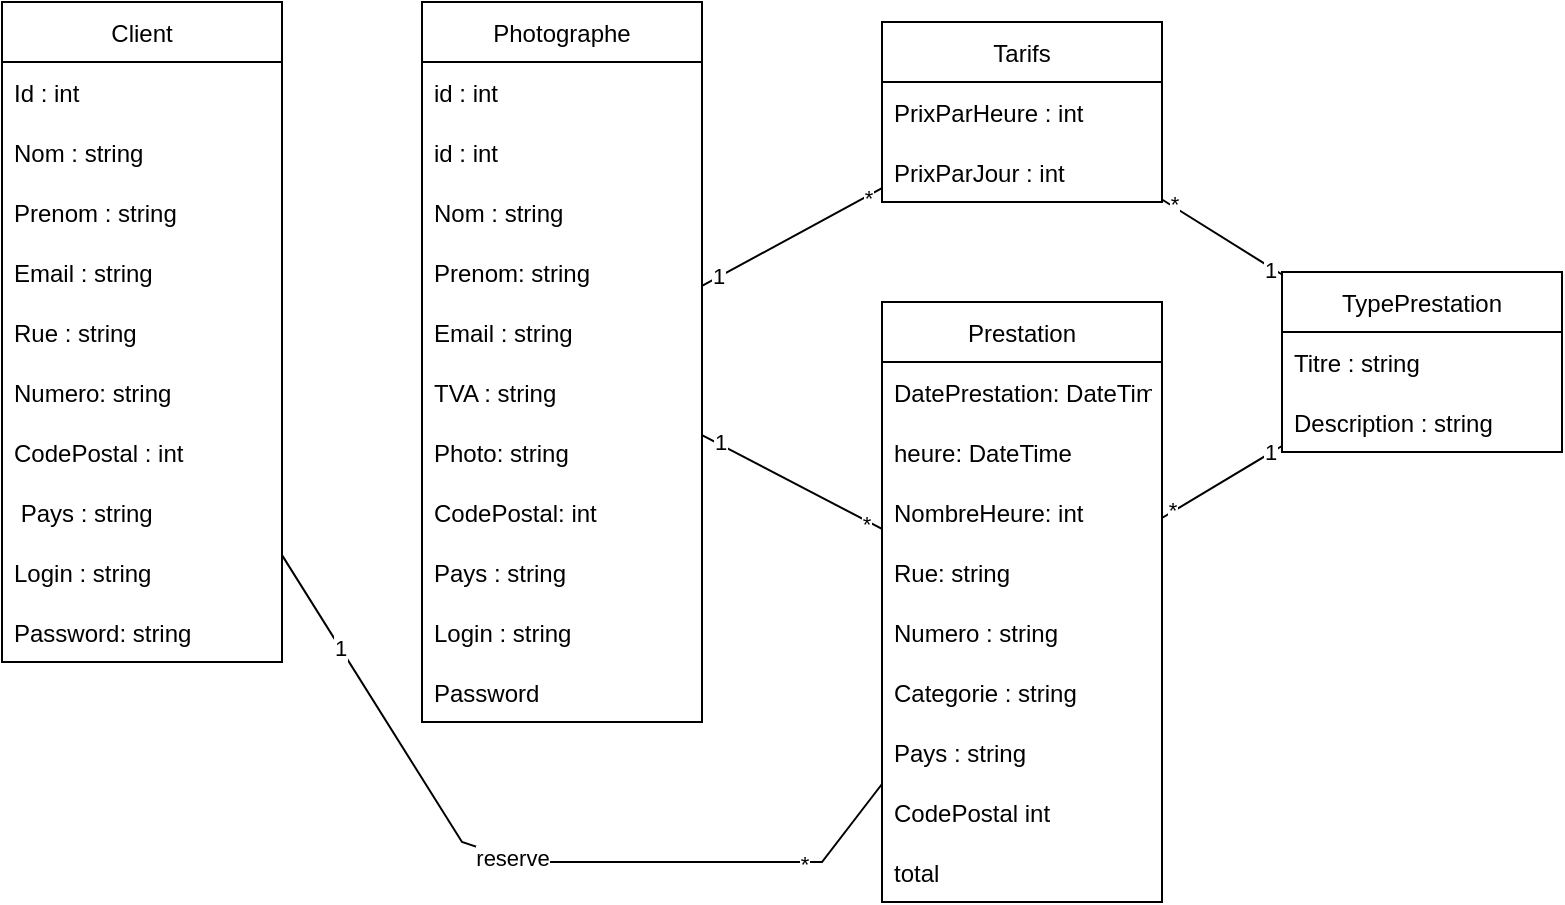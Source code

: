 <mxfile version="16.5.1" type="device"><diagram id="hsolRsHwlBcdb5qGQOuy" name="Page-1"><mxGraphModel dx="1016" dy="721" grid="1" gridSize="10" guides="1" tooltips="1" connect="1" arrows="1" fold="1" page="1" pageScale="1" pageWidth="827" pageHeight="1169" math="0" shadow="0"><root><mxCell id="0"/><mxCell id="1" parent="0"/><mxCell id="hquTeH5AeQ64fu9hvBHA-1" value="Client" style="swimlane;fontStyle=0;childLayout=stackLayout;horizontal=1;startSize=30;horizontalStack=0;resizeParent=1;resizeParentMax=0;resizeLast=0;collapsible=1;marginBottom=0;" parent="1" vertex="1"><mxGeometry x="150" y="20" width="140" height="330" as="geometry"/></mxCell><mxCell id="hquTeH5AeQ64fu9hvBHA-2" value="Id : int" style="text;strokeColor=none;fillColor=none;align=left;verticalAlign=middle;spacingLeft=4;spacingRight=4;overflow=hidden;points=[[0,0.5],[1,0.5]];portConstraint=eastwest;rotatable=0;" parent="hquTeH5AeQ64fu9hvBHA-1" vertex="1"><mxGeometry y="30" width="140" height="30" as="geometry"/></mxCell><mxCell id="hquTeH5AeQ64fu9hvBHA-3" value="Nom : string" style="text;strokeColor=none;fillColor=none;align=left;verticalAlign=middle;spacingLeft=4;spacingRight=4;overflow=hidden;points=[[0,0.5],[1,0.5]];portConstraint=eastwest;rotatable=0;" parent="hquTeH5AeQ64fu9hvBHA-1" vertex="1"><mxGeometry y="60" width="140" height="30" as="geometry"/></mxCell><mxCell id="hquTeH5AeQ64fu9hvBHA-4" value="Prenom : string" style="text;strokeColor=none;fillColor=none;align=left;verticalAlign=middle;spacingLeft=4;spacingRight=4;overflow=hidden;points=[[0,0.5],[1,0.5]];portConstraint=eastwest;rotatable=0;" parent="hquTeH5AeQ64fu9hvBHA-1" vertex="1"><mxGeometry y="90" width="140" height="30" as="geometry"/></mxCell><mxCell id="hquTeH5AeQ64fu9hvBHA-5" value="Email : string" style="text;strokeColor=none;fillColor=none;align=left;verticalAlign=middle;spacingLeft=4;spacingRight=4;overflow=hidden;points=[[0,0.5],[1,0.5]];portConstraint=eastwest;rotatable=0;" parent="hquTeH5AeQ64fu9hvBHA-1" vertex="1"><mxGeometry y="120" width="140" height="30" as="geometry"/></mxCell><mxCell id="hquTeH5AeQ64fu9hvBHA-6" value="Rue : string" style="text;strokeColor=none;fillColor=none;align=left;verticalAlign=middle;spacingLeft=4;spacingRight=4;overflow=hidden;points=[[0,0.5],[1,0.5]];portConstraint=eastwest;rotatable=0;" parent="hquTeH5AeQ64fu9hvBHA-1" vertex="1"><mxGeometry y="150" width="140" height="30" as="geometry"/></mxCell><mxCell id="hquTeH5AeQ64fu9hvBHA-7" value="Numero: string" style="text;strokeColor=none;fillColor=none;align=left;verticalAlign=middle;spacingLeft=4;spacingRight=4;overflow=hidden;points=[[0,0.5],[1,0.5]];portConstraint=eastwest;rotatable=0;" parent="hquTeH5AeQ64fu9hvBHA-1" vertex="1"><mxGeometry y="180" width="140" height="30" as="geometry"/></mxCell><mxCell id="hquTeH5AeQ64fu9hvBHA-8" value="CodePostal : int" style="text;strokeColor=none;fillColor=none;align=left;verticalAlign=middle;spacingLeft=4;spacingRight=4;overflow=hidden;points=[[0,0.5],[1,0.5]];portConstraint=eastwest;rotatable=0;" parent="hquTeH5AeQ64fu9hvBHA-1" vertex="1"><mxGeometry y="210" width="140" height="30" as="geometry"/></mxCell><mxCell id="hquTeH5AeQ64fu9hvBHA-9" value=" Pays : string" style="text;strokeColor=none;fillColor=none;align=left;verticalAlign=middle;spacingLeft=4;spacingRight=4;overflow=hidden;points=[[0,0.5],[1,0.5]];portConstraint=eastwest;rotatable=0;" parent="hquTeH5AeQ64fu9hvBHA-1" vertex="1"><mxGeometry y="240" width="140" height="30" as="geometry"/></mxCell><mxCell id="hquTeH5AeQ64fu9hvBHA-10" value="Login : string " style="text;strokeColor=none;fillColor=none;align=left;verticalAlign=middle;spacingLeft=4;spacingRight=4;overflow=hidden;points=[[0,0.5],[1,0.5]];portConstraint=eastwest;rotatable=0;" parent="hquTeH5AeQ64fu9hvBHA-1" vertex="1"><mxGeometry y="270" width="140" height="30" as="geometry"/></mxCell><mxCell id="hquTeH5AeQ64fu9hvBHA-11" value="Password: string" style="text;strokeColor=none;fillColor=none;align=left;verticalAlign=middle;spacingLeft=4;spacingRight=4;overflow=hidden;points=[[0,0.5],[1,0.5]];portConstraint=eastwest;rotatable=0;" parent="hquTeH5AeQ64fu9hvBHA-1" vertex="1"><mxGeometry y="300" width="140" height="30" as="geometry"/></mxCell><mxCell id="hquTeH5AeQ64fu9hvBHA-12" value="Photographe" style="swimlane;fontStyle=0;childLayout=stackLayout;horizontal=1;startSize=30;horizontalStack=0;resizeParent=1;resizeParentMax=0;resizeLast=0;collapsible=1;marginBottom=0;" parent="1" vertex="1"><mxGeometry x="360" y="20" width="140" height="360" as="geometry"/></mxCell><mxCell id="hquTeH5AeQ64fu9hvBHA-13" value="id : int" style="text;strokeColor=none;fillColor=none;align=left;verticalAlign=middle;spacingLeft=4;spacingRight=4;overflow=hidden;points=[[0,0.5],[1,0.5]];portConstraint=eastwest;rotatable=0;" parent="hquTeH5AeQ64fu9hvBHA-12" vertex="1"><mxGeometry y="30" width="140" height="30" as="geometry"/></mxCell><mxCell id="c5_ydbcfRg0iTMPvFe-z-16" value="id : int" style="text;strokeColor=none;fillColor=none;align=left;verticalAlign=middle;spacingLeft=4;spacingRight=4;overflow=hidden;points=[[0,0.5],[1,0.5]];portConstraint=eastwest;rotatable=0;" vertex="1" parent="hquTeH5AeQ64fu9hvBHA-12"><mxGeometry y="60" width="140" height="30" as="geometry"/></mxCell><mxCell id="hquTeH5AeQ64fu9hvBHA-14" value="Nom : string" style="text;strokeColor=none;fillColor=none;align=left;verticalAlign=middle;spacingLeft=4;spacingRight=4;overflow=hidden;points=[[0,0.5],[1,0.5]];portConstraint=eastwest;rotatable=0;" parent="hquTeH5AeQ64fu9hvBHA-12" vertex="1"><mxGeometry y="90" width="140" height="30" as="geometry"/></mxCell><mxCell id="hquTeH5AeQ64fu9hvBHA-15" value="Prenom: string" style="text;strokeColor=none;fillColor=none;align=left;verticalAlign=middle;spacingLeft=4;spacingRight=4;overflow=hidden;points=[[0,0.5],[1,0.5]];portConstraint=eastwest;rotatable=0;" parent="hquTeH5AeQ64fu9hvBHA-12" vertex="1"><mxGeometry y="120" width="140" height="30" as="geometry"/></mxCell><mxCell id="hquTeH5AeQ64fu9hvBHA-28" value="Email : string" style="text;strokeColor=none;fillColor=none;align=left;verticalAlign=middle;spacingLeft=4;spacingRight=4;overflow=hidden;points=[[0,0.5],[1,0.5]];portConstraint=eastwest;rotatable=0;" parent="hquTeH5AeQ64fu9hvBHA-12" vertex="1"><mxGeometry y="150" width="140" height="30" as="geometry"/></mxCell><mxCell id="hquTeH5AeQ64fu9hvBHA-29" value="TVA : string" style="text;strokeColor=none;fillColor=none;align=left;verticalAlign=middle;spacingLeft=4;spacingRight=4;overflow=hidden;points=[[0,0.5],[1,0.5]];portConstraint=eastwest;rotatable=0;" parent="hquTeH5AeQ64fu9hvBHA-12" vertex="1"><mxGeometry y="180" width="140" height="30" as="geometry"/></mxCell><mxCell id="hquTeH5AeQ64fu9hvBHA-30" value="Photo: string" style="text;strokeColor=none;fillColor=none;align=left;verticalAlign=middle;spacingLeft=4;spacingRight=4;overflow=hidden;points=[[0,0.5],[1,0.5]];portConstraint=eastwest;rotatable=0;" parent="hquTeH5AeQ64fu9hvBHA-12" vertex="1"><mxGeometry y="210" width="140" height="30" as="geometry"/></mxCell><mxCell id="hquTeH5AeQ64fu9hvBHA-31" value="CodePostal: int" style="text;strokeColor=none;fillColor=none;align=left;verticalAlign=middle;spacingLeft=4;spacingRight=4;overflow=hidden;points=[[0,0.5],[1,0.5]];portConstraint=eastwest;rotatable=0;" parent="hquTeH5AeQ64fu9hvBHA-12" vertex="1"><mxGeometry y="240" width="140" height="30" as="geometry"/></mxCell><mxCell id="hquTeH5AeQ64fu9hvBHA-32" value="Pays : string" style="text;strokeColor=none;fillColor=none;align=left;verticalAlign=middle;spacingLeft=4;spacingRight=4;overflow=hidden;points=[[0,0.5],[1,0.5]];portConstraint=eastwest;rotatable=0;" parent="hquTeH5AeQ64fu9hvBHA-12" vertex="1"><mxGeometry y="270" width="140" height="30" as="geometry"/></mxCell><mxCell id="hquTeH5AeQ64fu9hvBHA-33" value="Login : string" style="text;strokeColor=none;fillColor=none;align=left;verticalAlign=middle;spacingLeft=4;spacingRight=4;overflow=hidden;points=[[0,0.5],[1,0.5]];portConstraint=eastwest;rotatable=0;" parent="hquTeH5AeQ64fu9hvBHA-12" vertex="1"><mxGeometry y="300" width="140" height="30" as="geometry"/></mxCell><mxCell id="hquTeH5AeQ64fu9hvBHA-34" value="Password" style="text;strokeColor=none;fillColor=none;align=left;verticalAlign=middle;spacingLeft=4;spacingRight=4;overflow=hidden;points=[[0,0.5],[1,0.5]];portConstraint=eastwest;rotatable=0;" parent="hquTeH5AeQ64fu9hvBHA-12" vertex="1"><mxGeometry y="330" width="140" height="30" as="geometry"/></mxCell><mxCell id="hquTeH5AeQ64fu9hvBHA-35" value="TypePrestation" style="swimlane;fontStyle=0;childLayout=stackLayout;horizontal=1;startSize=30;horizontalStack=0;resizeParent=1;resizeParentMax=0;resizeLast=0;collapsible=1;marginBottom=0;" parent="1" vertex="1"><mxGeometry x="790" y="155" width="140" height="90" as="geometry"/></mxCell><mxCell id="hquTeH5AeQ64fu9hvBHA-40" value="Titre : string" style="text;strokeColor=none;fillColor=none;align=left;verticalAlign=middle;spacingLeft=4;spacingRight=4;overflow=hidden;points=[[0,0.5],[1,0.5]];portConstraint=eastwest;rotatable=0;" parent="hquTeH5AeQ64fu9hvBHA-35" vertex="1"><mxGeometry y="30" width="140" height="30" as="geometry"/></mxCell><mxCell id="hquTeH5AeQ64fu9hvBHA-41" value="Description : string" style="text;strokeColor=none;fillColor=none;align=left;verticalAlign=middle;spacingLeft=4;spacingRight=4;overflow=hidden;points=[[0,0.5],[1,0.5]];portConstraint=eastwest;rotatable=0;" parent="hquTeH5AeQ64fu9hvBHA-35" vertex="1"><mxGeometry y="60" width="140" height="30" as="geometry"/></mxCell><mxCell id="hquTeH5AeQ64fu9hvBHA-58" value="" style="endArrow=none;html=1;rounded=0;" parent="1" source="c5_ydbcfRg0iTMPvFe-z-3" target="hquTeH5AeQ64fu9hvBHA-12" edge="1"><mxGeometry width="50" height="50" relative="1" as="geometry"><mxPoint x="630" y="230" as="sourcePoint"/><mxPoint x="440" y="420" as="targetPoint"/></mxGeometry></mxCell><mxCell id="hquTeH5AeQ64fu9hvBHA-70" value="1" style="edgeLabel;html=1;align=center;verticalAlign=middle;resizable=0;points=[];" parent="hquTeH5AeQ64fu9hvBHA-58" vertex="1" connectable="0"><mxGeometry x="0.814" y="-1" relative="1" as="geometry"><mxPoint as="offset"/></mxGeometry></mxCell><mxCell id="c5_ydbcfRg0iTMPvFe-z-15" value="*" style="edgeLabel;html=1;align=center;verticalAlign=middle;resizable=0;points=[];" vertex="1" connectable="0" parent="hquTeH5AeQ64fu9hvBHA-58"><mxGeometry x="-0.83" y="1" relative="1" as="geometry"><mxPoint as="offset"/></mxGeometry></mxCell><mxCell id="c5_ydbcfRg0iTMPvFe-z-3" value="Prestation" style="swimlane;fontStyle=0;childLayout=stackLayout;horizontal=1;startSize=30;horizontalStack=0;resizeParent=1;resizeParentMax=0;resizeLast=0;collapsible=1;marginBottom=0;" vertex="1" parent="1"><mxGeometry x="590" y="170" width="140" height="300" as="geometry"/></mxCell><mxCell id="c5_ydbcfRg0iTMPvFe-z-22" value="DatePrestation: DateTime" style="text;strokeColor=none;fillColor=none;align=left;verticalAlign=middle;spacingLeft=4;spacingRight=4;overflow=hidden;points=[[0,0.5],[1,0.5]];portConstraint=eastwest;rotatable=0;" vertex="1" parent="c5_ydbcfRg0iTMPvFe-z-3"><mxGeometry y="30" width="140" height="30" as="geometry"/></mxCell><mxCell id="hquTeH5AeQ64fu9hvBHA-47" value="heure: DateTime" style="text;strokeColor=none;fillColor=none;align=left;verticalAlign=middle;spacingLeft=4;spacingRight=4;overflow=hidden;points=[[0,0.5],[1,0.5]];portConstraint=eastwest;rotatable=0;" parent="c5_ydbcfRg0iTMPvFe-z-3" vertex="1"><mxGeometry y="60" width="140" height="30" as="geometry"/></mxCell><mxCell id="hquTeH5AeQ64fu9hvBHA-48" value="NombreHeure: int" style="text;strokeColor=none;fillColor=none;align=left;verticalAlign=middle;spacingLeft=4;spacingRight=4;overflow=hidden;points=[[0,0.5],[1,0.5]];portConstraint=eastwest;rotatable=0;" parent="c5_ydbcfRg0iTMPvFe-z-3" vertex="1"><mxGeometry y="90" width="140" height="30" as="geometry"/></mxCell><mxCell id="hquTeH5AeQ64fu9hvBHA-50" value="Rue: string" style="text;strokeColor=none;fillColor=none;align=left;verticalAlign=middle;spacingLeft=4;spacingRight=4;overflow=hidden;points=[[0,0.5],[1,0.5]];portConstraint=eastwest;rotatable=0;" parent="c5_ydbcfRg0iTMPvFe-z-3" vertex="1"><mxGeometry y="120" width="140" height="30" as="geometry"/></mxCell><mxCell id="hquTeH5AeQ64fu9hvBHA-51" value="Numero : string" style="text;strokeColor=none;fillColor=none;align=left;verticalAlign=middle;spacingLeft=4;spacingRight=4;overflow=hidden;points=[[0,0.5],[1,0.5]];portConstraint=eastwest;rotatable=0;" parent="c5_ydbcfRg0iTMPvFe-z-3" vertex="1"><mxGeometry y="150" width="140" height="30" as="geometry"/></mxCell><mxCell id="hquTeH5AeQ64fu9hvBHA-54" value="Categorie : string" style="text;strokeColor=none;fillColor=none;align=left;verticalAlign=middle;spacingLeft=4;spacingRight=4;overflow=hidden;points=[[0,0.5],[1,0.5]];portConstraint=eastwest;rotatable=0;" parent="c5_ydbcfRg0iTMPvFe-z-3" vertex="1"><mxGeometry y="180" width="140" height="30" as="geometry"/></mxCell><mxCell id="hquTeH5AeQ64fu9hvBHA-53" value="Pays : string" style="text;strokeColor=none;fillColor=none;align=left;verticalAlign=middle;spacingLeft=4;spacingRight=4;overflow=hidden;points=[[0,0.5],[1,0.5]];portConstraint=eastwest;rotatable=0;" parent="c5_ydbcfRg0iTMPvFe-z-3" vertex="1"><mxGeometry y="210" width="140" height="30" as="geometry"/></mxCell><mxCell id="hquTeH5AeQ64fu9hvBHA-52" value="CodePostal int" style="text;strokeColor=none;fillColor=none;align=left;verticalAlign=middle;spacingLeft=4;spacingRight=4;overflow=hidden;points=[[0,0.5],[1,0.5]];portConstraint=eastwest;rotatable=0;" parent="c5_ydbcfRg0iTMPvFe-z-3" vertex="1"><mxGeometry y="240" width="140" height="30" as="geometry"/></mxCell><mxCell id="c5_ydbcfRg0iTMPvFe-z-6" value="total" style="text;strokeColor=none;fillColor=none;align=left;verticalAlign=middle;spacingLeft=4;spacingRight=4;overflow=hidden;points=[[0,0.5],[1,0.5]];portConstraint=eastwest;rotatable=0;" vertex="1" parent="c5_ydbcfRg0iTMPvFe-z-3"><mxGeometry y="270" width="140" height="30" as="geometry"/></mxCell><mxCell id="c5_ydbcfRg0iTMPvFe-z-12" value="" style="endArrow=none;html=1;rounded=0;" edge="1" parent="1" source="hquTeH5AeQ64fu9hvBHA-35" target="c5_ydbcfRg0iTMPvFe-z-3"><mxGeometry width="50" height="50" relative="1" as="geometry"><mxPoint x="680" y="185.631" as="sourcePoint"/><mxPoint x="590.98" y="110.13" as="targetPoint"/></mxGeometry></mxCell><mxCell id="c5_ydbcfRg0iTMPvFe-z-13" value="*" style="edgeLabel;html=1;align=center;verticalAlign=middle;resizable=0;points=[];" vertex="1" connectable="0" parent="c5_ydbcfRg0iTMPvFe-z-12"><mxGeometry x="0.814" y="-1" relative="1" as="geometry"><mxPoint as="offset"/></mxGeometry></mxCell><mxCell id="c5_ydbcfRg0iTMPvFe-z-14" value="1" style="edgeLabel;html=1;align=center;verticalAlign=middle;resizable=0;points=[];" vertex="1" connectable="0" parent="c5_ydbcfRg0iTMPvFe-z-12"><mxGeometry x="-0.809" y="-1" relative="1" as="geometry"><mxPoint as="offset"/></mxGeometry></mxCell><mxCell id="c5_ydbcfRg0iTMPvFe-z-17" value="reserve" style="endArrow=none;html=1;rounded=0;" edge="1" parent="1" source="hquTeH5AeQ64fu9hvBHA-1" target="c5_ydbcfRg0iTMPvFe-z-3"><mxGeometry x="-0.021" width="50" height="50" relative="1" as="geometry"><mxPoint x="380" y="417.6" as="sourcePoint"/><mxPoint x="510" y="51.96" as="targetPoint"/><Array as="points"><mxPoint x="380" y="440"/><mxPoint x="410" y="450"/><mxPoint x="560" y="450"/></Array><mxPoint as="offset"/></mxGeometry></mxCell><mxCell id="c5_ydbcfRg0iTMPvFe-z-18" value="*" style="edgeLabel;html=1;align=center;verticalAlign=middle;resizable=0;points=[];" vertex="1" connectable="0" parent="c5_ydbcfRg0iTMPvFe-z-17"><mxGeometry x="0.706" y="-1" relative="1" as="geometry"><mxPoint as="offset"/></mxGeometry></mxCell><mxCell id="c5_ydbcfRg0iTMPvFe-z-19" value="1" style="edgeLabel;html=1;align=center;verticalAlign=middle;resizable=0;points=[];" vertex="1" connectable="0" parent="c5_ydbcfRg0iTMPvFe-z-17"><mxGeometry x="-0.73" relative="1" as="geometry"><mxPoint as="offset"/></mxGeometry></mxCell><mxCell id="c5_ydbcfRg0iTMPvFe-z-23" value="Tarifs" style="swimlane;fontStyle=0;childLayout=stackLayout;horizontal=1;startSize=30;horizontalStack=0;resizeParent=1;resizeParentMax=0;resizeLast=0;collapsible=1;marginBottom=0;" vertex="1" parent="1"><mxGeometry x="590" y="30" width="140" height="90" as="geometry"/></mxCell><mxCell id="c5_ydbcfRg0iTMPvFe-z-24" value="PrixParHeure : int" style="text;strokeColor=none;fillColor=none;align=left;verticalAlign=middle;spacingLeft=4;spacingRight=4;overflow=hidden;points=[[0,0.5],[1,0.5]];portConstraint=eastwest;rotatable=0;" vertex="1" parent="c5_ydbcfRg0iTMPvFe-z-23"><mxGeometry y="30" width="140" height="30" as="geometry"/></mxCell><mxCell id="c5_ydbcfRg0iTMPvFe-z-25" value="PrixParJour : int" style="text;strokeColor=none;fillColor=none;align=left;verticalAlign=middle;spacingLeft=4;spacingRight=4;overflow=hidden;points=[[0,0.5],[1,0.5]];portConstraint=eastwest;rotatable=0;" vertex="1" parent="c5_ydbcfRg0iTMPvFe-z-23"><mxGeometry y="60" width="140" height="30" as="geometry"/></mxCell><mxCell id="c5_ydbcfRg0iTMPvFe-z-26" value="" style="endArrow=none;html=1;rounded=0;" edge="1" parent="1" source="c5_ydbcfRg0iTMPvFe-z-23" target="hquTeH5AeQ64fu9hvBHA-12"><mxGeometry width="50" height="50" relative="1" as="geometry"><mxPoint x="740" y="442.115" as="sourcePoint"/><mxPoint x="620" y="282.885" as="targetPoint"/></mxGeometry></mxCell><mxCell id="c5_ydbcfRg0iTMPvFe-z-27" value="1" style="edgeLabel;html=1;align=center;verticalAlign=middle;resizable=0;points=[];" vertex="1" connectable="0" parent="c5_ydbcfRg0iTMPvFe-z-26"><mxGeometry x="0.814" y="-1" relative="1" as="geometry"><mxPoint as="offset"/></mxGeometry></mxCell><mxCell id="c5_ydbcfRg0iTMPvFe-z-28" value="*" style="edgeLabel;html=1;align=center;verticalAlign=middle;resizable=0;points=[];" vertex="1" connectable="0" parent="c5_ydbcfRg0iTMPvFe-z-26"><mxGeometry x="-0.83" y="1" relative="1" as="geometry"><mxPoint as="offset"/></mxGeometry></mxCell><mxCell id="c5_ydbcfRg0iTMPvFe-z-29" value="" style="endArrow=none;html=1;rounded=0;" edge="1" parent="1" source="c5_ydbcfRg0iTMPvFe-z-23" target="hquTeH5AeQ64fu9hvBHA-35"><mxGeometry width="50" height="50" relative="1" as="geometry"><mxPoint x="720" y="136.875" as="sourcePoint"/><mxPoint x="620" y="168.125" as="targetPoint"/></mxGeometry></mxCell><mxCell id="c5_ydbcfRg0iTMPvFe-z-30" value="1" style="edgeLabel;html=1;align=center;verticalAlign=middle;resizable=0;points=[];" vertex="1" connectable="0" parent="c5_ydbcfRg0iTMPvFe-z-29"><mxGeometry x="0.814" y="-1" relative="1" as="geometry"><mxPoint as="offset"/></mxGeometry></mxCell><mxCell id="c5_ydbcfRg0iTMPvFe-z-31" value="*" style="edgeLabel;html=1;align=center;verticalAlign=middle;resizable=0;points=[];" vertex="1" connectable="0" parent="c5_ydbcfRg0iTMPvFe-z-29"><mxGeometry x="-0.83" y="1" relative="1" as="geometry"><mxPoint as="offset"/></mxGeometry></mxCell></root></mxGraphModel></diagram></mxfile>